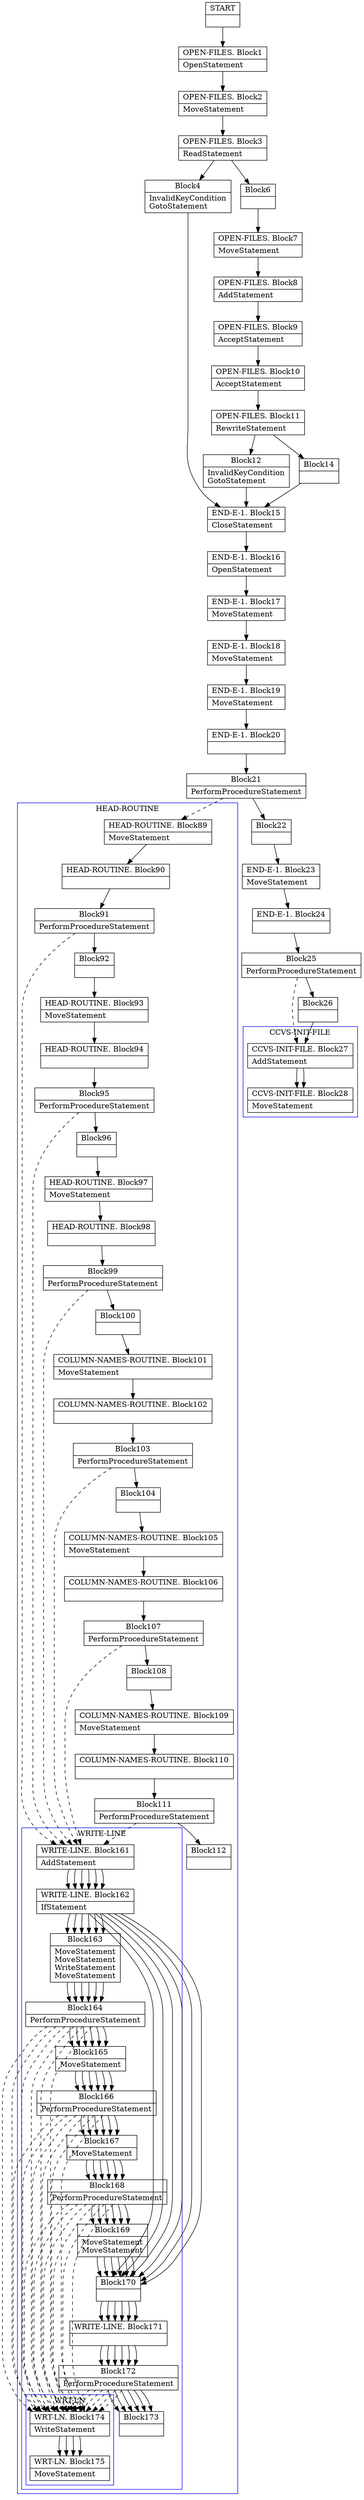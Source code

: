 digraph Cfg {
compound=true;
node [
shape = "record"
]

edge [
arrowtail = "empty"
]
Block0 [
label = "{START|}"
]
Block1 [
label = "{OPEN-FILES. Block1|OpenStatement\l}"
]
Block2 [
label = "{OPEN-FILES. Block2|MoveStatement\l}"
]
Block3 [
label = "{OPEN-FILES. Block3|ReadStatement\l}"
]
Block4 [
label = "{Block4|InvalidKeyCondition\lGotoStatement\l}"
]
Block15 [
label = "{END-E-1. Block15|CloseStatement\l}"
]
Block16 [
label = "{END-E-1. Block16|OpenStatement\l}"
]
Block17 [
label = "{END-E-1. Block17|MoveStatement\l}"
]
Block18 [
label = "{END-E-1. Block18|MoveStatement\l}"
]
Block19 [
label = "{END-E-1. Block19|MoveStatement\l}"
]
Block20 [
label = "{END-E-1. Block20|}"
]
Block21 [
label = "{Block21|PerformProcedureStatement\l}"
]
subgraph cluster_1{
color = blue;
label = "HEAD-ROUTINE";
Block89 [
label = "{HEAD-ROUTINE. Block89|MoveStatement\l}"
]
Block90 [
label = "{HEAD-ROUTINE. Block90|}"
]
Block91 [
label = "{Block91|PerformProcedureStatement\l}"
]
subgraph cluster_8{
color = blue;
label = "WRITE-LINE";
Block161 [
label = "{WRITE-LINE. Block161|AddStatement\l}"
]
Block162 [
label = "{WRITE-LINE. Block162|IfStatement\l}"
]
Block163 [
label = "{Block163|MoveStatement\lMoveStatement\lWriteStatement\lMoveStatement\l}"
]
Block164 [
label = "{Block164|PerformProcedureStatement\l}"
]
subgraph cluster_21{
color = blue;
label = "WRT-LN";
Block174 [
label = "{WRT-LN. Block174|WriteStatement\l}"
]
Block175 [
label = "{WRT-LN. Block175|MoveStatement\l}"
]
Block174 -> Block175

}
Block164 -> Block174 [style=dashed]

Block165 [
label = "{Block165|MoveStatement\l}"
]
Block166 [
label = "{Block166|PerformProcedureStatement\l}"
]
subgraph cluster_22{
color = blue;
label = "WRT-LN";
Block174 [
label = "{WRT-LN. Block174|WriteStatement\l}"
]
Block175 [
label = "{WRT-LN. Block175|MoveStatement\l}"
]
Block174 -> Block175

}
Block166 -> Block174 [style=dashed]

Block167 [
label = "{Block167|MoveStatement\l}"
]
Block168 [
label = "{Block168|PerformProcedureStatement\l}"
]
subgraph cluster_23{
color = blue;
label = "WRT-LN";
Block174 [
label = "{WRT-LN. Block174|WriteStatement\l}"
]
Block175 [
label = "{WRT-LN. Block175|MoveStatement\l}"
]
Block174 -> Block175

}
Block168 -> Block174 [style=dashed]

Block169 [
label = "{Block169|MoveStatement\lMoveStatement\l}"
]
Block170 [
label = "{Block170|}"
]
Block171 [
label = "{WRITE-LINE. Block171|}"
]
Block172 [
label = "{Block172|PerformProcedureStatement\l}"
]
subgraph cluster_24{
color = blue;
label = "WRT-LN";
Block174 [
label = "{WRT-LN. Block174|WriteStatement\l}"
]
Block175 [
label = "{WRT-LN. Block175|MoveStatement\l}"
]
Block174 -> Block175

}
Block172 -> Block174 [style=dashed]

Block173 [
label = "{Block173|}"
]
Block161 -> Block162
Block162 -> Block163
Block162 -> Block170
Block163 -> Block164
Block164 -> Block165
Block165 -> Block166
Block166 -> Block167
Block167 -> Block168
Block168 -> Block169
Block169 -> Block170
Block170 -> Block171
Block171 -> Block172
Block172 -> Block173

}
Block91 -> Block161 [style=dashed]

Block92 [
label = "{Block92|}"
]
Block93 [
label = "{HEAD-ROUTINE. Block93|MoveStatement\l}"
]
Block94 [
label = "{HEAD-ROUTINE. Block94|}"
]
Block95 [
label = "{Block95|PerformProcedureStatement\l}"
]
subgraph cluster_9{
color = blue;
label = "WRITE-LINE";
Block161 [
label = "{WRITE-LINE. Block161|AddStatement\l}"
]
Block162 [
label = "{WRITE-LINE. Block162|IfStatement\l}"
]
Block163 [
label = "{Block163|MoveStatement\lMoveStatement\lWriteStatement\lMoveStatement\l}"
]
Block164 [
label = "{Block164|PerformProcedureStatement\l}"
]
Block164 -> Block174 [style=dashed]

Block165 [
label = "{Block165|MoveStatement\l}"
]
Block166 [
label = "{Block166|PerformProcedureStatement\l}"
]
Block166 -> Block174 [style=dashed]

Block167 [
label = "{Block167|MoveStatement\l}"
]
Block168 [
label = "{Block168|PerformProcedureStatement\l}"
]
Block168 -> Block174 [style=dashed]

Block169 [
label = "{Block169|MoveStatement\lMoveStatement\l}"
]
Block170 [
label = "{Block170|}"
]
Block171 [
label = "{WRITE-LINE. Block171|}"
]
Block172 [
label = "{Block172|PerformProcedureStatement\l}"
]
Block172 -> Block174 [style=dashed]

Block173 [
label = "{Block173|}"
]
Block161 -> Block162
Block162 -> Block163
Block162 -> Block170
Block163 -> Block164
Block164 -> Block165
Block165 -> Block166
Block166 -> Block167
Block167 -> Block168
Block168 -> Block169
Block169 -> Block170
Block170 -> Block171
Block171 -> Block172
Block172 -> Block173

}
Block95 -> Block161 [style=dashed]

Block96 [
label = "{Block96|}"
]
Block97 [
label = "{HEAD-ROUTINE. Block97|MoveStatement\l}"
]
Block98 [
label = "{HEAD-ROUTINE. Block98|}"
]
Block99 [
label = "{Block99|PerformProcedureStatement\l}"
]
subgraph cluster_10{
color = blue;
label = "WRITE-LINE";
Block161 [
label = "{WRITE-LINE. Block161|AddStatement\l}"
]
Block162 [
label = "{WRITE-LINE. Block162|IfStatement\l}"
]
Block163 [
label = "{Block163|MoveStatement\lMoveStatement\lWriteStatement\lMoveStatement\l}"
]
Block164 [
label = "{Block164|PerformProcedureStatement\l}"
]
Block164 -> Block174 [style=dashed]

Block165 [
label = "{Block165|MoveStatement\l}"
]
Block166 [
label = "{Block166|PerformProcedureStatement\l}"
]
Block166 -> Block174 [style=dashed]

Block167 [
label = "{Block167|MoveStatement\l}"
]
Block168 [
label = "{Block168|PerformProcedureStatement\l}"
]
Block168 -> Block174 [style=dashed]

Block169 [
label = "{Block169|MoveStatement\lMoveStatement\l}"
]
Block170 [
label = "{Block170|}"
]
Block171 [
label = "{WRITE-LINE. Block171|}"
]
Block172 [
label = "{Block172|PerformProcedureStatement\l}"
]
Block172 -> Block174 [style=dashed]

Block173 [
label = "{Block173|}"
]
Block161 -> Block162
Block162 -> Block163
Block162 -> Block170
Block163 -> Block164
Block164 -> Block165
Block165 -> Block166
Block166 -> Block167
Block167 -> Block168
Block168 -> Block169
Block169 -> Block170
Block170 -> Block171
Block171 -> Block172
Block172 -> Block173

}
Block99 -> Block161 [style=dashed]

Block100 [
label = "{Block100|}"
]
Block101 [
label = "{COLUMN-NAMES-ROUTINE. Block101|MoveStatement\l}"
]
Block102 [
label = "{COLUMN-NAMES-ROUTINE. Block102|}"
]
Block103 [
label = "{Block103|PerformProcedureStatement\l}"
]
subgraph cluster_11{
color = blue;
label = "WRITE-LINE";
Block161 [
label = "{WRITE-LINE. Block161|AddStatement\l}"
]
Block162 [
label = "{WRITE-LINE. Block162|IfStatement\l}"
]
Block163 [
label = "{Block163|MoveStatement\lMoveStatement\lWriteStatement\lMoveStatement\l}"
]
Block164 [
label = "{Block164|PerformProcedureStatement\l}"
]
Block164 -> Block174 [style=dashed]

Block165 [
label = "{Block165|MoveStatement\l}"
]
Block166 [
label = "{Block166|PerformProcedureStatement\l}"
]
Block166 -> Block174 [style=dashed]

Block167 [
label = "{Block167|MoveStatement\l}"
]
Block168 [
label = "{Block168|PerformProcedureStatement\l}"
]
Block168 -> Block174 [style=dashed]

Block169 [
label = "{Block169|MoveStatement\lMoveStatement\l}"
]
Block170 [
label = "{Block170|}"
]
Block171 [
label = "{WRITE-LINE. Block171|}"
]
Block172 [
label = "{Block172|PerformProcedureStatement\l}"
]
Block172 -> Block174 [style=dashed]

Block173 [
label = "{Block173|}"
]
Block161 -> Block162
Block162 -> Block163
Block162 -> Block170
Block163 -> Block164
Block164 -> Block165
Block165 -> Block166
Block166 -> Block167
Block167 -> Block168
Block168 -> Block169
Block169 -> Block170
Block170 -> Block171
Block171 -> Block172
Block172 -> Block173

}
Block103 -> Block161 [style=dashed]

Block104 [
label = "{Block104|}"
]
Block105 [
label = "{COLUMN-NAMES-ROUTINE. Block105|MoveStatement\l}"
]
Block106 [
label = "{COLUMN-NAMES-ROUTINE. Block106|}"
]
Block107 [
label = "{Block107|PerformProcedureStatement\l}"
]
subgraph cluster_12{
color = blue;
label = "WRITE-LINE";
Block161 [
label = "{WRITE-LINE. Block161|AddStatement\l}"
]
Block162 [
label = "{WRITE-LINE. Block162|IfStatement\l}"
]
Block163 [
label = "{Block163|MoveStatement\lMoveStatement\lWriteStatement\lMoveStatement\l}"
]
Block164 [
label = "{Block164|PerformProcedureStatement\l}"
]
Block164 -> Block174 [style=dashed]

Block165 [
label = "{Block165|MoveStatement\l}"
]
Block166 [
label = "{Block166|PerformProcedureStatement\l}"
]
Block166 -> Block174 [style=dashed]

Block167 [
label = "{Block167|MoveStatement\l}"
]
Block168 [
label = "{Block168|PerformProcedureStatement\l}"
]
Block168 -> Block174 [style=dashed]

Block169 [
label = "{Block169|MoveStatement\lMoveStatement\l}"
]
Block170 [
label = "{Block170|}"
]
Block171 [
label = "{WRITE-LINE. Block171|}"
]
Block172 [
label = "{Block172|PerformProcedureStatement\l}"
]
Block172 -> Block174 [style=dashed]

Block173 [
label = "{Block173|}"
]
Block161 -> Block162
Block162 -> Block163
Block162 -> Block170
Block163 -> Block164
Block164 -> Block165
Block165 -> Block166
Block166 -> Block167
Block167 -> Block168
Block168 -> Block169
Block169 -> Block170
Block170 -> Block171
Block171 -> Block172
Block172 -> Block173

}
Block107 -> Block161 [style=dashed]

Block108 [
label = "{Block108|}"
]
Block109 [
label = "{COLUMN-NAMES-ROUTINE. Block109|MoveStatement\l}"
]
Block110 [
label = "{COLUMN-NAMES-ROUTINE. Block110|}"
]
Block111 [
label = "{Block111|PerformProcedureStatement\l}"
]
subgraph cluster_13{
color = blue;
label = "WRITE-LINE";
Block161 [
label = "{WRITE-LINE. Block161|AddStatement\l}"
]
Block162 [
label = "{WRITE-LINE. Block162|IfStatement\l}"
]
Block163 [
label = "{Block163|MoveStatement\lMoveStatement\lWriteStatement\lMoveStatement\l}"
]
Block164 [
label = "{Block164|PerformProcedureStatement\l}"
]
Block164 -> Block174 [style=dashed]

Block165 [
label = "{Block165|MoveStatement\l}"
]
Block166 [
label = "{Block166|PerformProcedureStatement\l}"
]
Block166 -> Block174 [style=dashed]

Block167 [
label = "{Block167|MoveStatement\l}"
]
Block168 [
label = "{Block168|PerformProcedureStatement\l}"
]
Block168 -> Block174 [style=dashed]

Block169 [
label = "{Block169|MoveStatement\lMoveStatement\l}"
]
Block170 [
label = "{Block170|}"
]
Block171 [
label = "{WRITE-LINE. Block171|}"
]
Block172 [
label = "{Block172|PerformProcedureStatement\l}"
]
Block172 -> Block174 [style=dashed]

Block173 [
label = "{Block173|}"
]
Block161 -> Block162
Block162 -> Block163
Block162 -> Block170
Block163 -> Block164
Block164 -> Block165
Block165 -> Block166
Block166 -> Block167
Block167 -> Block168
Block168 -> Block169
Block169 -> Block170
Block170 -> Block171
Block171 -> Block172
Block172 -> Block173

}
Block111 -> Block161 [style=dashed]

Block112 [
label = "{Block112|}"
]
Block89 -> Block90
Block90 -> Block91
Block91 -> Block92
Block92 -> Block93
Block93 -> Block94
Block94 -> Block95
Block95 -> Block96
Block96 -> Block97
Block97 -> Block98
Block98 -> Block99
Block99 -> Block100
Block100 -> Block101
Block101 -> Block102
Block102 -> Block103
Block103 -> Block104
Block104 -> Block105
Block105 -> Block106
Block106 -> Block107
Block107 -> Block108
Block108 -> Block109
Block109 -> Block110
Block110 -> Block111
Block111 -> Block112

}
Block21 -> Block89 [style=dashed]

Block22 [
label = "{Block22|}"
]
Block23 [
label = "{END-E-1. Block23|MoveStatement\l}"
]
Block24 [
label = "{END-E-1. Block24|}"
]
Block25 [
label = "{Block25|PerformProcedureStatement\l}"
]
subgraph cluster_2{
color = blue;
label = "CCVS-INIT-FILE";
Block27 [
label = "{CCVS-INIT-FILE. Block27|AddStatement\l}"
]
Block28 [
label = "{CCVS-INIT-FILE. Block28|MoveStatement\l}"
]
Block27 -> Block28

}
Block25 -> Block27 [style=dashed]

Block26 [
label = "{Block26|}"
]
Block27 [
label = "{CCVS-INIT-FILE. Block27|AddStatement\l}"
]
Block28 [
label = "{CCVS-INIT-FILE. Block28|MoveStatement\l}"
]
Block6 [
label = "{Block6|}"
]
Block7 [
label = "{OPEN-FILES. Block7|MoveStatement\l}"
]
Block8 [
label = "{OPEN-FILES. Block8|AddStatement\l}"
]
Block9 [
label = "{OPEN-FILES. Block9|AcceptStatement\l}"
]
Block10 [
label = "{OPEN-FILES. Block10|AcceptStatement\l}"
]
Block11 [
label = "{OPEN-FILES. Block11|RewriteStatement\l}"
]
Block12 [
label = "{Block12|InvalidKeyCondition\lGotoStatement\l}"
]
Block14 [
label = "{Block14|}"
]
Block0 -> Block1
Block1 -> Block2
Block2 -> Block3
Block3 -> Block4
Block3 -> Block6
Block4 -> Block15
Block15 -> Block16
Block16 -> Block17
Block17 -> Block18
Block18 -> Block19
Block19 -> Block20
Block20 -> Block21
Block21 -> Block22
Block22 -> Block23
Block23 -> Block24
Block24 -> Block25
Block25 -> Block26
Block26 -> Block27
Block27 -> Block28
Block6 -> Block7
Block7 -> Block8
Block8 -> Block9
Block9 -> Block10
Block10 -> Block11
Block11 -> Block12
Block11 -> Block14
Block12 -> Block15
Block14 -> Block15

}
